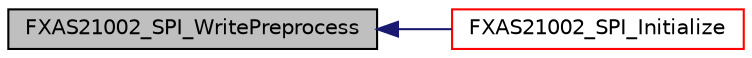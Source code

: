 digraph "FXAS21002_SPI_WritePreprocess"
{
  edge [fontname="Helvetica",fontsize="10",labelfontname="Helvetica",labelfontsize="10"];
  node [fontname="Helvetica",fontsize="10",shape=record];
  rankdir="LR";
  Node59 [label="FXAS21002_SPI_WritePreprocess",height=0.2,width=0.4,color="black", fillcolor="grey75", style="filled", fontcolor="black"];
  Node59 -> Node60 [dir="back",color="midnightblue",fontsize="10",style="solid",fontname="Helvetica"];
  Node60 [label="FXAS21002_SPI_Initialize",height=0.2,width=0.4,color="red", fillcolor="white", style="filled",URL="$fxas21002__drv_8h.html#a6a3e2b9d7fd78d3bcfbeae10000473c7",tooltip="The interface function to initialize the sensor. "];
}
